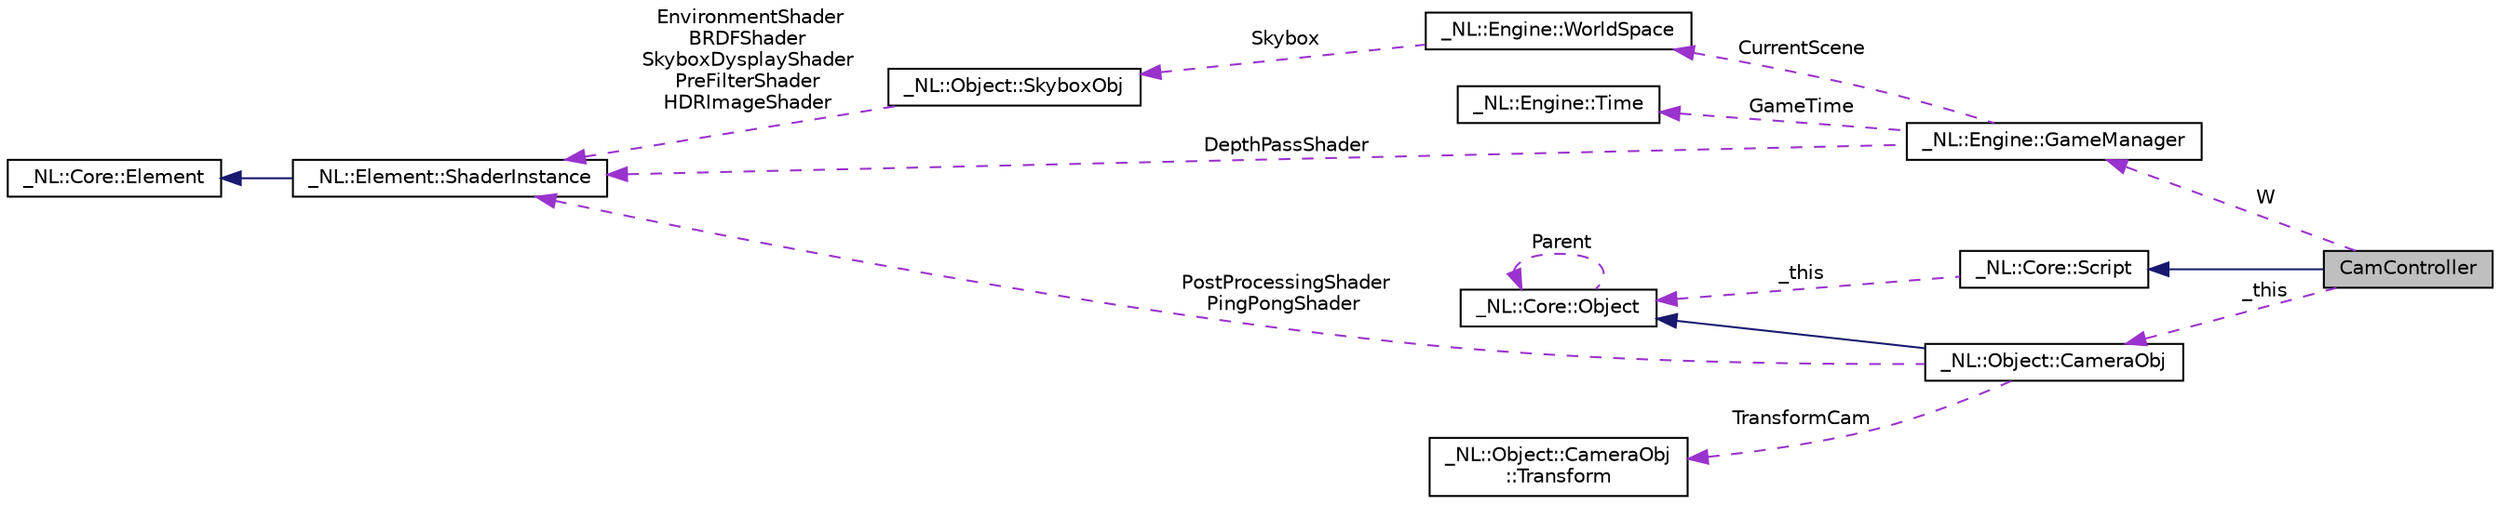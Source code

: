 digraph "CamController"
{
  edge [fontname="Helvetica",fontsize="10",labelfontname="Helvetica",labelfontsize="10"];
  node [fontname="Helvetica",fontsize="10",shape=record];
  rankdir="LR";
  Node2 [label="CamController",height=0.2,width=0.4,color="black", fillcolor="grey75", style="filled", fontcolor="black"];
  Node3 -> Node2 [dir="back",color="midnightblue",fontsize="10",style="solid",fontname="Helvetica"];
  Node3 [label="_NL::Core::Script",height=0.2,width=0.4,color="black", fillcolor="white", style="filled",URL="$class___n_l_1_1_core_1_1_script.html"];
  Node4 -> Node3 [dir="back",color="darkorchid3",fontsize="10",style="dashed",label=" _this" ,fontname="Helvetica"];
  Node4 [label="_NL::Core::Object",height=0.2,width=0.4,color="black", fillcolor="white", style="filled",URL="$class___n_l_1_1_core_1_1_object.html"];
  Node4 -> Node4 [dir="back",color="darkorchid3",fontsize="10",style="dashed",label=" Parent" ,fontname="Helvetica"];
  Node5 -> Node2 [dir="back",color="darkorchid3",fontsize="10",style="dashed",label=" W" ,fontname="Helvetica"];
  Node5 [label="_NL::Engine::GameManager",height=0.2,width=0.4,color="black", fillcolor="white", style="filled",URL="$class___n_l_1_1_engine_1_1_game_manager.html"];
  Node6 -> Node5 [dir="back",color="darkorchid3",fontsize="10",style="dashed",label=" CurrentScene" ,fontname="Helvetica"];
  Node6 [label="_NL::Engine::WorldSpace",height=0.2,width=0.4,color="black", fillcolor="white", style="filled",URL="$class___n_l_1_1_engine_1_1_world_space.html"];
  Node7 -> Node6 [dir="back",color="darkorchid3",fontsize="10",style="dashed",label=" Skybox" ,fontname="Helvetica"];
  Node7 [label="_NL::Object::SkyboxObj",height=0.2,width=0.4,color="black", fillcolor="white", style="filled",URL="$class___n_l_1_1_object_1_1_skybox_obj.html"];
  Node8 -> Node7 [dir="back",color="darkorchid3",fontsize="10",style="dashed",label=" EnvironmentShader\nBRDFShader\nSkyboxDysplayShader\nPreFilterShader\nHDRImageShader" ,fontname="Helvetica"];
  Node8 [label="_NL::Element::ShaderInstance",height=0.2,width=0.4,color="black", fillcolor="white", style="filled",URL="$class___n_l_1_1_element_1_1_shader_instance.html"];
  Node9 -> Node8 [dir="back",color="midnightblue",fontsize="10",style="solid",fontname="Helvetica"];
  Node9 [label="_NL::Core::Element",height=0.2,width=0.4,color="black", fillcolor="white", style="filled",URL="$class___n_l_1_1_core_1_1_element.html"];
  Node10 -> Node5 [dir="back",color="darkorchid3",fontsize="10",style="dashed",label=" GameTime" ,fontname="Helvetica"];
  Node10 [label="_NL::Engine::Time",height=0.2,width=0.4,color="black", fillcolor="white", style="filled",URL="$class___n_l_1_1_engine_1_1_time.html"];
  Node8 -> Node5 [dir="back",color="darkorchid3",fontsize="10",style="dashed",label=" DepthPassShader" ,fontname="Helvetica"];
  Node11 -> Node2 [dir="back",color="darkorchid3",fontsize="10",style="dashed",label=" _this" ,fontname="Helvetica"];
  Node11 [label="_NL::Object::CameraObj",height=0.2,width=0.4,color="black", fillcolor="white", style="filled",URL="$class___n_l_1_1_object_1_1_camera_obj.html"];
  Node4 -> Node11 [dir="back",color="midnightblue",fontsize="10",style="solid",fontname="Helvetica"];
  Node12 -> Node11 [dir="back",color="darkorchid3",fontsize="10",style="dashed",label=" TransformCam" ,fontname="Helvetica"];
  Node12 [label="_NL::Object::CameraObj\l::Transform",height=0.2,width=0.4,color="black", fillcolor="white", style="filled",URL="$struct___n_l_1_1_object_1_1_camera_obj_1_1_transform.html"];
  Node8 -> Node11 [dir="back",color="darkorchid3",fontsize="10",style="dashed",label=" PostProcessingShader\nPingPongShader" ,fontname="Helvetica"];
}
